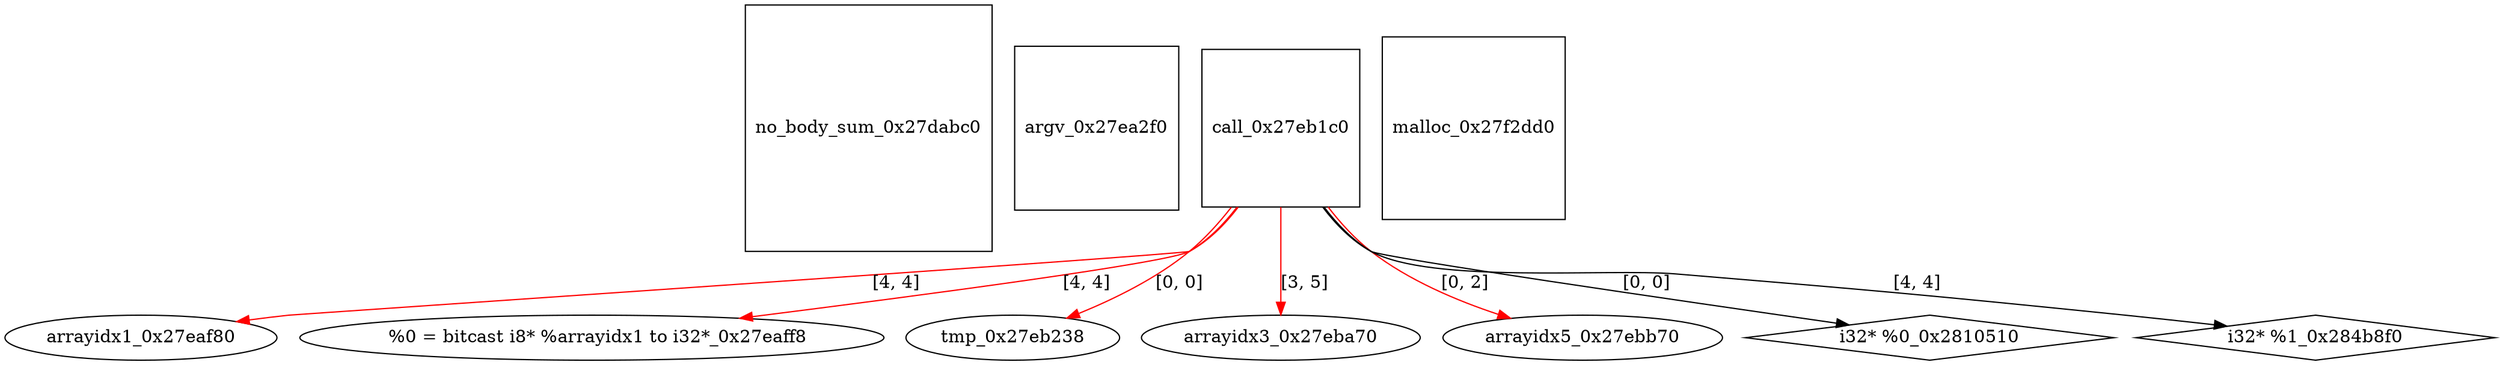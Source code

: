 digraph grafico {
"no_body_sum_0x27dabc0" [shape=square];
"argv_0x27ea2f0" [shape=square];
"arrayidx1_0x27eaf80" [shape=ellipse];
"call_0x27eb1c0" -> "arrayidx1_0x27eaf80" [label="[4, 4]",color=red];
"  %0 = bitcast i8* %arrayidx1 to i32*_0x27eaff8" [shape=ellipse];
"call_0x27eb1c0" -> "  %0 = bitcast i8* %arrayidx1 to i32*_0x27eaff8" [label="[4, 4]",color=red];
"call_0x27eb1c0" [shape=square];
"tmp_0x27eb238" [shape=ellipse];
"call_0x27eb1c0" -> "tmp_0x27eb238" [label="[0, 0]",color=red];
"arrayidx3_0x27eba70" [shape=ellipse];
"call_0x27eb1c0" -> "arrayidx3_0x27eba70" [label="[3, 5]",color=red];
"arrayidx5_0x27ebb70" [shape=ellipse];
"call_0x27eb1c0" -> "arrayidx5_0x27ebb70" [label="[0, 2]",color=red];
"malloc_0x27f2dd0" [shape=square];
"i32* %0_0x2810510" [shape=diamond];
"call_0x27eb1c0" -> "i32* %0_0x2810510" [label="[0, 0]"];
"i32* %1_0x284b8f0" [shape=diamond];
"call_0x27eb1c0" -> "i32* %1_0x284b8f0" [label="[4, 4]"];
}
